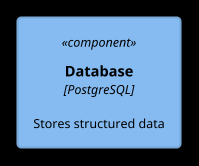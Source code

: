 @startuml database

!include <C4/C4_Component>
!theme C4_superhero from <C4/themes>

Component(database, "Database", "PostgreSQL", "Stores structured data")

@enduml
